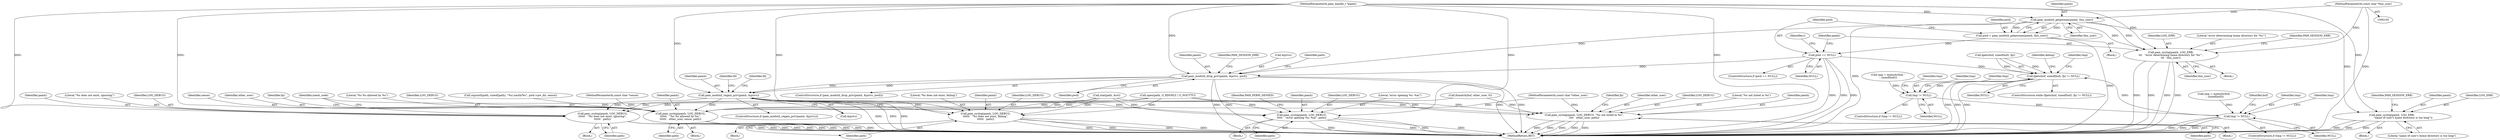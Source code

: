 digraph "0_altlinux_843807a3a90f52e7538be756616510730a24739a@pointer" {
"1000108" [label="(MethodParameterIn,const char *this_user)"];
"1000130" [label="(Call,pam_modutil_getpwnam(pamh, this_user))"];
"1000128" [label="(Call,pwd = pam_modutil_getpwnam(pamh, this_user))"];
"1000134" [label="(Call,pwd == NULL)"];
"1000175" [label="(Call,pam_modutil_drop_priv(pamh, &privs, pwd))"];
"1000216" [label="(Call,pam_modutil_regain_priv(pamh, &privs))"];
"1000309" [label="(Call,pam_syslog(pamh, LOG_DEBUG,\n\t\t\t\t\t\t   \"%s %s allowed by %s\",\n\t\t\t\t\t\t   other_user, sense, path))"];
"1000323" [label="(Call,pam_syslog(pamh, LOG_DEBUG, \"%s not listed in %s\",\n\t\t\t\t   other_user, path))"];
"1000350" [label="(Call,pam_syslog(pamh, LOG_DEBUG,\n\t\t\t\t\t\t   \"%s does not exist, ignoring\",\n\t\t\t\t\t\t   path))"];
"1000360" [label="(Call,pam_syslog(pamh, LOG_DEBUG,\n\t\t\t\t\t\t   \"%s does not exist, failing\",\n\t\t\t\t\t\t   path))"];
"1000371" [label="(Call,pam_syslog(pamh, LOG_DEBUG,\n\t\t\t\t\t   \"error opening %s: %m\", path))"];
"1000258" [label="(Call,fgets(buf, sizeof(buf), fp) != NULL)"];
"1000274" [label="(Call,tmp != NULL)"];
"1000290" [label="(Call,tmp != NULL)"];
"1000138" [label="(Call,pam_syslog(pamh, LOG_ERR,\n\t\t\t   \"error determining home directory for '%s'\",\n\t\t\t   this_user))"];
"1000168" [label="(Call,pam_syslog(pamh, LOG_ERR,\n                           \"name of user's home directory is too long\"))"];
"1000173" [label="(Identifier,PAM_SESSION_ERR)"];
"1000139" [label="(Identifier,pamh)"];
"1000377" [label="(Identifier,PAM_PERM_DENIED)"];
"1000108" [label="(MethodParameterIn,const char *this_user)"];
"1000310" [label="(Identifier,pamh)"];
"1000133" [label="(ControlStructure,if (pwd == NULL))"];
"1000372" [label="(Identifier,pamh)"];
"1000273" [label="(ControlStructure,if (tmp != NULL))"];
"1000216" [label="(Call,pam_modutil_regain_priv(pamh, &privs))"];
"1000174" [label="(ControlStructure,if (pam_modutil_drop_priv(pamh, &privs, pwd)))"];
"1000128" [label="(Call,pwd = pam_modutil_getpwnam(pamh, this_user))"];
"1000132" [label="(Identifier,this_user)"];
"1000315" [label="(Identifier,path)"];
"1000328" [label="(Identifier,path)"];
"1000109" [label="(MethodParameterIn,const char *other_user)"];
"1000258" [label="(Call,fgets(buf, sizeof(buf), fp) != NULL)"];
"1000321" [label="(Identifier,debug)"];
"1000169" [label="(Identifier,pamh)"];
"1000223" [label="(Identifier,fd)"];
"1000323" [label="(Call,pam_syslog(pamh, LOG_DEBUG, \"%s not listed in %s\",\n\t\t\t\t   other_user, path))"];
"1000354" [label="(Identifier,path)"];
"1000291" [label="(Identifier,tmp)"];
"1000378" [label="(MethodReturn,RET)"];
"1000280" [label="(Identifier,tmp)"];
"1000267" [label="(Identifier,tmp)"];
"1000330" [label="(Identifier,fp)"];
"1000266" [label="(Call,tmp = memchr(buf, '\r', sizeof(buf)))"];
"1000215" [label="(ControlStructure,if (pam_modutil_regain_priv(pamh, &privs)))"];
"1000300" [label="(Call,fnmatch(buf, other_user, 0))"];
"1000363" [label="(Literal,\"%s does not exist, failing\")"];
"1000231" [label="(Identifier,fd)"];
"1000349" [label="(Block,)"];
"1000314" [label="(Identifier,sense)"];
"1000130" [label="(Call,pam_modutil_getpwnam(pamh, this_user))"];
"1000360" [label="(Call,pam_syslog(pamh, LOG_DEBUG,\n\t\t\t\t\t\t   \"%s does not exist, failing\",\n\t\t\t\t\t\t   path))"];
"1000264" [label="(Identifier,NULL)"];
"1000309" [label="(Call,pam_syslog(pamh, LOG_DEBUG,\n\t\t\t\t\t\t   \"%s %s allowed by %s\",\n\t\t\t\t\t\t   other_user, sense, path))"];
"1000217" [label="(Identifier,pamh)"];
"1000370" [label="(Block,)"];
"1000289" [label="(ControlStructure,if (tmp != NULL))"];
"1000283" [label="(Identifier,tmp)"];
"1000375" [label="(Identifier,path)"];
"1000134" [label="(Call,pwd == NULL)"];
"1000353" [label="(Literal,\"%s does not exist, ignoring\")"];
"1000184" [label="(Call,stat(path, &st))"];
"1000140" [label="(Identifier,LOG_ERR)"];
"1000257" [label="(ControlStructure,while (fgets(buf, sizeof(buf), fp) != NULL))"];
"1000352" [label="(Identifier,LOG_DEBUG)"];
"1000141" [label="(Literal,\"error determining home directory for '%s'\")"];
"1000313" [label="(Identifier,other_user)"];
"1000361" [label="(Identifier,pamh)"];
"1000218" [label="(Call,&privs)"];
"1000322" [label="(Block,)"];
"1000327" [label="(Identifier,other_user)"];
"1000276" [label="(Identifier,NULL)"];
"1000136" [label="(Identifier,NULL)"];
"1000177" [label="(Call,&privs)"];
"1000366" [label="(Identifier,noent_code)"];
"1000131" [label="(Identifier,pamh)"];
"1000274" [label="(Call,tmp != NULL)"];
"1000207" [label="(Call,open(path, O_RDONLY | O_NOCTTY))"];
"1000362" [label="(Identifier,LOG_DEBUG)"];
"1000275" [label="(Identifier,tmp)"];
"1000371" [label="(Call,pam_syslog(pamh, LOG_DEBUG,\n\t\t\t\t\t   \"error opening %s: %m\", path))"];
"1000350" [label="(Call,pam_syslog(pamh, LOG_DEBUG,\n\t\t\t\t\t\t   \"%s does not exist, ignoring\",\n\t\t\t\t\t\t   path))"];
"1000373" [label="(Identifier,LOG_DEBUG)"];
"1000308" [label="(Block,)"];
"1000290" [label="(Call,tmp != NULL)"];
"1000144" [label="(Identifier,PAM_SESSION_ERR)"];
"1000317" [label="(Identifier,fp)"];
"1000374" [label="(Literal,\"error opening %s: %m\")"];
"1000351" [label="(Identifier,pamh)"];
"1000167" [label="(Block,)"];
"1000106" [label="(MethodParameterIn,pam_handle_t *pamh)"];
"1000359" [label="(Block,)"];
"1000138" [label="(Call,pam_syslog(pamh, LOG_ERR,\n\t\t\t   \"error determining home directory for '%s'\",\n\t\t\t   this_user))"];
"1000179" [label="(Identifier,pwd)"];
"1000185" [label="(Identifier,path)"];
"1000292" [label="(Identifier,NULL)"];
"1000170" [label="(Identifier,LOG_ERR)"];
"1000168" [label="(Call,pam_syslog(pamh, LOG_ERR,\n                           \"name of user's home directory is too long\"))"];
"1000325" [label="(Identifier,LOG_DEBUG)"];
"1000137" [label="(Block,)"];
"1000326" [label="(Literal,\"%s not listed in %s\")"];
"1000324" [label="(Identifier,pamh)"];
"1000312" [label="(Literal,\"%s %s allowed by %s\")"];
"1000296" [label="(Identifier,tmp)"];
"1000282" [label="(Call,tmp = memchr(buf, '\n', sizeof(buf)))"];
"1000364" [label="(Identifier,path)"];
"1000142" [label="(Identifier,this_user)"];
"1000176" [label="(Identifier,pamh)"];
"1000129" [label="(Identifier,pwd)"];
"1000311" [label="(Identifier,LOG_DEBUG)"];
"1000146" [label="(Identifier,i)"];
"1000259" [label="(Call,fgets(buf, sizeof(buf), fp))"];
"1000171" [label="(Literal,\"name of user's home directory is too long\")"];
"1000181" [label="(Identifier,PAM_SESSION_ERR)"];
"1000147" [label="(Call,snprintf(path, sizeof(path), \"%s/.xauth/%s\", pwd->pw_dir, sense))"];
"1000107" [label="(MethodParameterIn,const char *sense)"];
"1000112" [label="(Block,)"];
"1000135" [label="(Identifier,pwd)"];
"1000301" [label="(Identifier,buf)"];
"1000175" [label="(Call,pam_modutil_drop_priv(pamh, &privs, pwd))"];
"1000108" -> "1000105"  [label="AST: "];
"1000108" -> "1000378"  [label="DDG: "];
"1000108" -> "1000130"  [label="DDG: "];
"1000108" -> "1000138"  [label="DDG: "];
"1000130" -> "1000128"  [label="AST: "];
"1000130" -> "1000132"  [label="CFG: "];
"1000131" -> "1000130"  [label="AST: "];
"1000132" -> "1000130"  [label="AST: "];
"1000128" -> "1000130"  [label="CFG: "];
"1000130" -> "1000378"  [label="DDG: "];
"1000130" -> "1000128"  [label="DDG: "];
"1000130" -> "1000128"  [label="DDG: "];
"1000106" -> "1000130"  [label="DDG: "];
"1000130" -> "1000138"  [label="DDG: "];
"1000130" -> "1000138"  [label="DDG: "];
"1000130" -> "1000168"  [label="DDG: "];
"1000130" -> "1000175"  [label="DDG: "];
"1000128" -> "1000112"  [label="AST: "];
"1000129" -> "1000128"  [label="AST: "];
"1000135" -> "1000128"  [label="CFG: "];
"1000128" -> "1000378"  [label="DDG: "];
"1000128" -> "1000134"  [label="DDG: "];
"1000134" -> "1000133"  [label="AST: "];
"1000134" -> "1000136"  [label="CFG: "];
"1000135" -> "1000134"  [label="AST: "];
"1000136" -> "1000134"  [label="AST: "];
"1000139" -> "1000134"  [label="CFG: "];
"1000146" -> "1000134"  [label="CFG: "];
"1000134" -> "1000378"  [label="DDG: "];
"1000134" -> "1000378"  [label="DDG: "];
"1000134" -> "1000378"  [label="DDG: "];
"1000134" -> "1000175"  [label="DDG: "];
"1000134" -> "1000258"  [label="DDG: "];
"1000175" -> "1000174"  [label="AST: "];
"1000175" -> "1000179"  [label="CFG: "];
"1000176" -> "1000175"  [label="AST: "];
"1000177" -> "1000175"  [label="AST: "];
"1000179" -> "1000175"  [label="AST: "];
"1000181" -> "1000175"  [label="CFG: "];
"1000185" -> "1000175"  [label="CFG: "];
"1000175" -> "1000378"  [label="DDG: "];
"1000175" -> "1000378"  [label="DDG: "];
"1000175" -> "1000378"  [label="DDG: "];
"1000175" -> "1000378"  [label="DDG: "];
"1000106" -> "1000175"  [label="DDG: "];
"1000175" -> "1000216"  [label="DDG: "];
"1000175" -> "1000216"  [label="DDG: "];
"1000216" -> "1000215"  [label="AST: "];
"1000216" -> "1000218"  [label="CFG: "];
"1000217" -> "1000216"  [label="AST: "];
"1000218" -> "1000216"  [label="AST: "];
"1000223" -> "1000216"  [label="CFG: "];
"1000231" -> "1000216"  [label="CFG: "];
"1000216" -> "1000378"  [label="DDG: "];
"1000216" -> "1000378"  [label="DDG: "];
"1000216" -> "1000378"  [label="DDG: "];
"1000106" -> "1000216"  [label="DDG: "];
"1000216" -> "1000309"  [label="DDG: "];
"1000216" -> "1000323"  [label="DDG: "];
"1000216" -> "1000350"  [label="DDG: "];
"1000216" -> "1000360"  [label="DDG: "];
"1000216" -> "1000371"  [label="DDG: "];
"1000309" -> "1000308"  [label="AST: "];
"1000309" -> "1000315"  [label="CFG: "];
"1000310" -> "1000309"  [label="AST: "];
"1000311" -> "1000309"  [label="AST: "];
"1000312" -> "1000309"  [label="AST: "];
"1000313" -> "1000309"  [label="AST: "];
"1000314" -> "1000309"  [label="AST: "];
"1000315" -> "1000309"  [label="AST: "];
"1000317" -> "1000309"  [label="CFG: "];
"1000309" -> "1000378"  [label="DDG: "];
"1000309" -> "1000378"  [label="DDG: "];
"1000309" -> "1000378"  [label="DDG: "];
"1000309" -> "1000378"  [label="DDG: "];
"1000309" -> "1000378"  [label="DDG: "];
"1000309" -> "1000378"  [label="DDG: "];
"1000106" -> "1000309"  [label="DDG: "];
"1000300" -> "1000309"  [label="DDG: "];
"1000109" -> "1000309"  [label="DDG: "];
"1000147" -> "1000309"  [label="DDG: "];
"1000107" -> "1000309"  [label="DDG: "];
"1000184" -> "1000309"  [label="DDG: "];
"1000207" -> "1000309"  [label="DDG: "];
"1000323" -> "1000322"  [label="AST: "];
"1000323" -> "1000328"  [label="CFG: "];
"1000324" -> "1000323"  [label="AST: "];
"1000325" -> "1000323"  [label="AST: "];
"1000326" -> "1000323"  [label="AST: "];
"1000327" -> "1000323"  [label="AST: "];
"1000328" -> "1000323"  [label="AST: "];
"1000330" -> "1000323"  [label="CFG: "];
"1000323" -> "1000378"  [label="DDG: "];
"1000323" -> "1000378"  [label="DDG: "];
"1000323" -> "1000378"  [label="DDG: "];
"1000323" -> "1000378"  [label="DDG: "];
"1000323" -> "1000378"  [label="DDG: "];
"1000106" -> "1000323"  [label="DDG: "];
"1000300" -> "1000323"  [label="DDG: "];
"1000109" -> "1000323"  [label="DDG: "];
"1000184" -> "1000323"  [label="DDG: "];
"1000207" -> "1000323"  [label="DDG: "];
"1000350" -> "1000349"  [label="AST: "];
"1000350" -> "1000354"  [label="CFG: "];
"1000351" -> "1000350"  [label="AST: "];
"1000352" -> "1000350"  [label="AST: "];
"1000353" -> "1000350"  [label="AST: "];
"1000354" -> "1000350"  [label="AST: "];
"1000366" -> "1000350"  [label="CFG: "];
"1000350" -> "1000378"  [label="DDG: "];
"1000350" -> "1000378"  [label="DDG: "];
"1000350" -> "1000378"  [label="DDG: "];
"1000350" -> "1000378"  [label="DDG: "];
"1000106" -> "1000350"  [label="DDG: "];
"1000184" -> "1000350"  [label="DDG: "];
"1000207" -> "1000350"  [label="DDG: "];
"1000360" -> "1000359"  [label="AST: "];
"1000360" -> "1000364"  [label="CFG: "];
"1000361" -> "1000360"  [label="AST: "];
"1000362" -> "1000360"  [label="AST: "];
"1000363" -> "1000360"  [label="AST: "];
"1000364" -> "1000360"  [label="AST: "];
"1000366" -> "1000360"  [label="CFG: "];
"1000360" -> "1000378"  [label="DDG: "];
"1000360" -> "1000378"  [label="DDG: "];
"1000360" -> "1000378"  [label="DDG: "];
"1000360" -> "1000378"  [label="DDG: "];
"1000106" -> "1000360"  [label="DDG: "];
"1000184" -> "1000360"  [label="DDG: "];
"1000207" -> "1000360"  [label="DDG: "];
"1000371" -> "1000370"  [label="AST: "];
"1000371" -> "1000375"  [label="CFG: "];
"1000372" -> "1000371"  [label="AST: "];
"1000373" -> "1000371"  [label="AST: "];
"1000374" -> "1000371"  [label="AST: "];
"1000375" -> "1000371"  [label="AST: "];
"1000377" -> "1000371"  [label="CFG: "];
"1000371" -> "1000378"  [label="DDG: "];
"1000371" -> "1000378"  [label="DDG: "];
"1000371" -> "1000378"  [label="DDG: "];
"1000371" -> "1000378"  [label="DDG: "];
"1000106" -> "1000371"  [label="DDG: "];
"1000184" -> "1000371"  [label="DDG: "];
"1000207" -> "1000371"  [label="DDG: "];
"1000258" -> "1000257"  [label="AST: "];
"1000258" -> "1000264"  [label="CFG: "];
"1000259" -> "1000258"  [label="AST: "];
"1000264" -> "1000258"  [label="AST: "];
"1000267" -> "1000258"  [label="CFG: "];
"1000321" -> "1000258"  [label="CFG: "];
"1000258" -> "1000378"  [label="DDG: "];
"1000258" -> "1000378"  [label="DDG: "];
"1000258" -> "1000378"  [label="DDG: "];
"1000259" -> "1000258"  [label="DDG: "];
"1000259" -> "1000258"  [label="DDG: "];
"1000290" -> "1000258"  [label="DDG: "];
"1000258" -> "1000274"  [label="DDG: "];
"1000274" -> "1000273"  [label="AST: "];
"1000274" -> "1000276"  [label="CFG: "];
"1000275" -> "1000274"  [label="AST: "];
"1000276" -> "1000274"  [label="AST: "];
"1000280" -> "1000274"  [label="CFG: "];
"1000283" -> "1000274"  [label="CFG: "];
"1000266" -> "1000274"  [label="DDG: "];
"1000274" -> "1000290"  [label="DDG: "];
"1000290" -> "1000289"  [label="AST: "];
"1000290" -> "1000292"  [label="CFG: "];
"1000291" -> "1000290"  [label="AST: "];
"1000292" -> "1000290"  [label="AST: "];
"1000296" -> "1000290"  [label="CFG: "];
"1000301" -> "1000290"  [label="CFG: "];
"1000290" -> "1000378"  [label="DDG: "];
"1000290" -> "1000378"  [label="DDG: "];
"1000290" -> "1000378"  [label="DDG: "];
"1000282" -> "1000290"  [label="DDG: "];
"1000138" -> "1000137"  [label="AST: "];
"1000138" -> "1000142"  [label="CFG: "];
"1000139" -> "1000138"  [label="AST: "];
"1000140" -> "1000138"  [label="AST: "];
"1000141" -> "1000138"  [label="AST: "];
"1000142" -> "1000138"  [label="AST: "];
"1000144" -> "1000138"  [label="CFG: "];
"1000138" -> "1000378"  [label="DDG: "];
"1000138" -> "1000378"  [label="DDG: "];
"1000138" -> "1000378"  [label="DDG: "];
"1000138" -> "1000378"  [label="DDG: "];
"1000106" -> "1000138"  [label="DDG: "];
"1000168" -> "1000167"  [label="AST: "];
"1000168" -> "1000171"  [label="CFG: "];
"1000169" -> "1000168"  [label="AST: "];
"1000170" -> "1000168"  [label="AST: "];
"1000171" -> "1000168"  [label="AST: "];
"1000173" -> "1000168"  [label="CFG: "];
"1000168" -> "1000378"  [label="DDG: "];
"1000168" -> "1000378"  [label="DDG: "];
"1000168" -> "1000378"  [label="DDG: "];
"1000106" -> "1000168"  [label="DDG: "];
}
